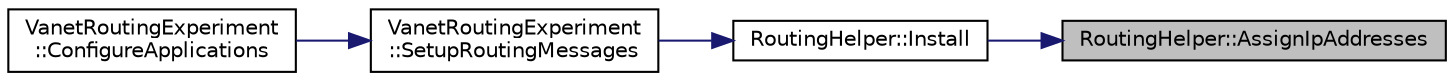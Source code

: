 digraph "RoutingHelper::AssignIpAddresses"
{
 // LATEX_PDF_SIZE
  edge [fontname="Helvetica",fontsize="10",labelfontname="Helvetica",labelfontsize="10"];
  node [fontname="Helvetica",fontsize="10",shape=record];
  rankdir="RL";
  Node1 [label="RoutingHelper::AssignIpAddresses",height=0.2,width=0.4,color="black", fillcolor="grey75", style="filled", fontcolor="black",tooltip="Assigns IPv4 addresses to net devices and their interfaces."];
  Node1 -> Node2 [dir="back",color="midnightblue",fontsize="10",style="solid",fontname="Helvetica"];
  Node2 [label="RoutingHelper::Install",height=0.2,width=0.4,color="black", fillcolor="white", style="filled",URL="$class_routing_helper.html#aaf78f59b3e8259f18029a594acfc01b6",tooltip="Installs routing functionality on nodes and their devices and interfaces."];
  Node2 -> Node3 [dir="back",color="midnightblue",fontsize="10",style="solid",fontname="Helvetica"];
  Node3 [label="VanetRoutingExperiment\l::SetupRoutingMessages",height=0.2,width=0.4,color="black", fillcolor="white", style="filled",URL="$class_vanet_routing_experiment.html#a43acab75ab7e3ed90764af8e53d622e5",tooltip="Set up generation of packets to be routed through the vehicular network."];
  Node3 -> Node4 [dir="back",color="midnightblue",fontsize="10",style="solid",fontname="Helvetica"];
  Node4 [label="VanetRoutingExperiment\l::ConfigureApplications",height=0.2,width=0.4,color="black", fillcolor="white", style="filled",URL="$class_vanet_routing_experiment.html#ac9ec4394e60b165e355ddbe1eecc78fd",tooltip="Configure applications."];
}
